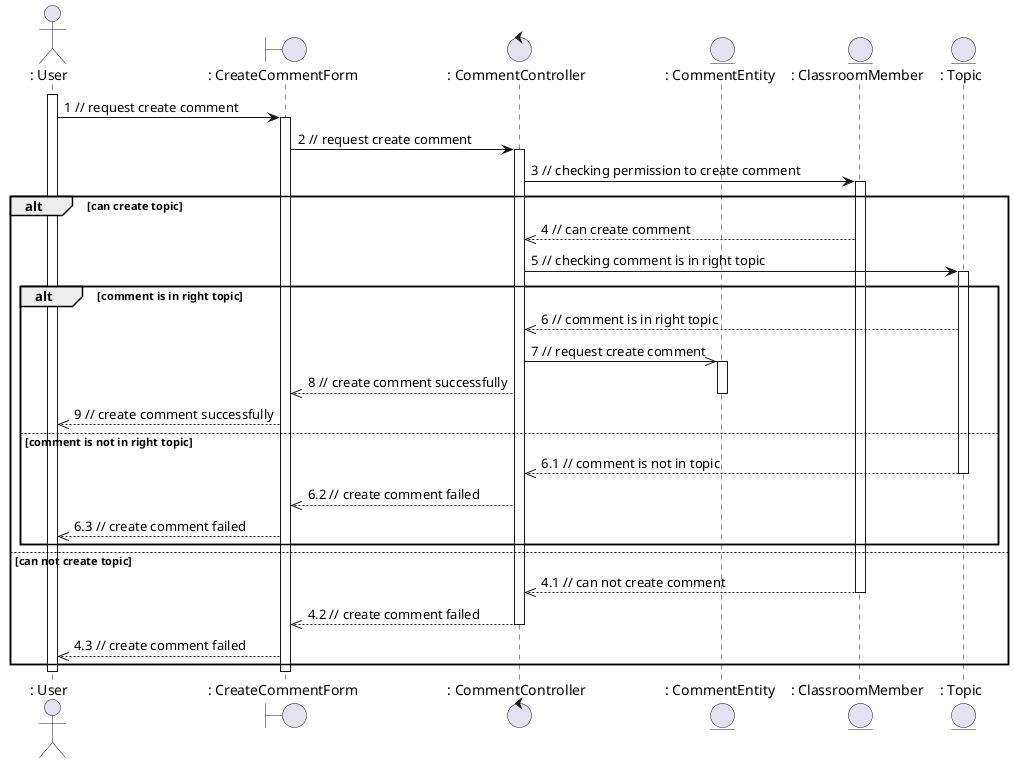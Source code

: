 @startuml createComment

actor ": User"
boundary ": CreateCommentForm"
control ": CommentController"
entity ": CommentEntity"
entity ": ClassroomMember"
entity ": Topic"

activate ": User"

": User" -> ": CreateCommentForm": 1 // request create comment 
activate ": CreateCommentForm"
": CreateCommentForm" -> ": CommentController": 2 // request create comment
activate ": CommentController"
": CommentController" -> ": ClassroomMember": 3 // checking permission to create comment
activate ": ClassroomMember"
alt can create topic
    ": ClassroomMember" -->> ": CommentController": 4 // can create comment
    ": CommentController" -> ": Topic": 5 // checking comment is in right topic
    activate ": Topic"
    alt comment is in right topic
        ": Topic" -->> ": CommentController": 6 // comment is in right topic
        ": CommentController" ->> ": CommentEntity": 7 // request create comment
        activate ": CommentEntity"
        ": CommentController" -->> ": CreateCommentForm": 8 // create comment successfully
        deactivate ": CommentEntity"
        ": CreateCommentForm" -->> ": User": 9 // create comment successfully
    else comment is not in right topic
        ": Topic" -->> ": CommentController": 6.1 // comment is not in topic
        deactivate ": Topic"
        ": CommentController" -->> ": CreateCommentForm": 6.2 // create comment failed
        ": CreateCommentForm" -->> ": User": 6.3 // create comment failed
    end
else can not create topic
    ": ClassroomMember" -->> ": CommentController": 4.1 // can not create comment
    deactivate ": ClassroomMember"
    ": CommentController" -->> ": CreateCommentForm": 4.2 // create comment failed
    deactivate ": CommentController"
    ": CreateCommentForm" -->> ": User": 4.3 // create comment failed
end

deactivate ": User"
deactivate ": CreateCommentForm"


@enduml